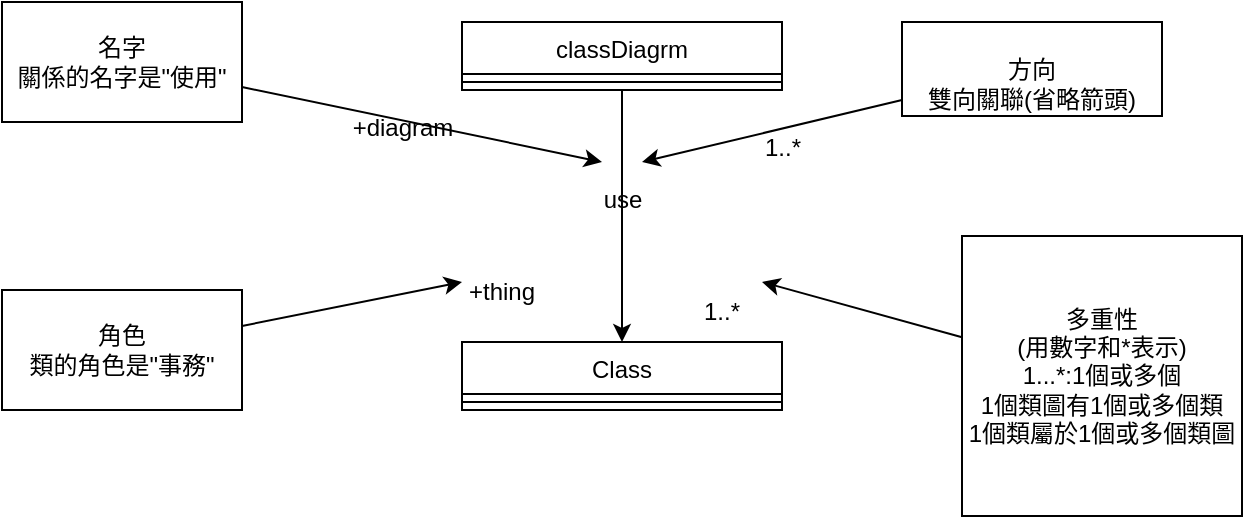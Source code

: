 <mxfile version="22.0.8" type="device">
  <diagram name="第 1 页" id="JnFdMpKdphpYOlLl3OYn">
    <mxGraphModel dx="794" dy="454" grid="1" gridSize="10" guides="1" tooltips="1" connect="1" arrows="1" fold="1" page="1" pageScale="1" pageWidth="827" pageHeight="1169" math="0" shadow="0">
      <root>
        <mxCell id="0" />
        <mxCell id="1" parent="0" />
        <mxCell id="YCnehJ6aSk7mKg9QGopF-14" style="edgeStyle=none;rounded=0;orthogonalLoop=1;jettySize=auto;html=1;" edge="1" parent="1" source="YCnehJ6aSk7mKg9QGopF-11">
          <mxGeometry relative="1" as="geometry">
            <mxPoint x="400" y="240" as="targetPoint" />
          </mxGeometry>
        </mxCell>
        <mxCell id="YCnehJ6aSk7mKg9QGopF-11" value="&lt;span&gt;名字&lt;/span&gt;&lt;br&gt;關係的名字是&quot;使用&quot;" style="rounded=0;whiteSpace=wrap;html=1;fontStyle=0;labelBackgroundColor=none;" vertex="1" parent="1">
          <mxGeometry x="100" y="160" width="120" height="60" as="geometry" />
        </mxCell>
        <mxCell id="YCnehJ6aSk7mKg9QGopF-19" style="edgeStyle=none;rounded=0;orthogonalLoop=1;jettySize=auto;html=1;exitX=0.5;exitY=1;exitDx=0;exitDy=0;entryX=0.5;entryY=0;entryDx=0;entryDy=0;" edge="1" parent="1" source="YCnehJ6aSk7mKg9QGopF-15">
          <mxGeometry relative="1" as="geometry">
            <mxPoint x="410" y="330" as="targetPoint" />
          </mxGeometry>
        </mxCell>
        <mxCell id="YCnehJ6aSk7mKg9QGopF-15" value="&lt;span style=&quot;font-weight: 400;&quot;&gt;classDiagrm&lt;/span&gt;" style="swimlane;fontStyle=1;align=center;verticalAlign=top;childLayout=stackLayout;horizontal=1;startSize=26;horizontalStack=0;resizeParent=1;resizeParentMax=0;resizeLast=0;collapsible=1;marginBottom=0;whiteSpace=wrap;html=1;labelBackgroundColor=none;" vertex="1" parent="1">
          <mxGeometry x="330" y="170" width="160" height="34" as="geometry" />
        </mxCell>
        <mxCell id="YCnehJ6aSk7mKg9QGopF-17" value="" style="line;strokeWidth=1;fillColor=none;align=left;verticalAlign=middle;spacingTop=-1;spacingLeft=3;spacingRight=3;rotatable=0;labelPosition=right;points=[];portConstraint=eastwest;strokeColor=inherit;" vertex="1" parent="YCnehJ6aSk7mKg9QGopF-15">
          <mxGeometry y="26" width="160" height="8" as="geometry" />
        </mxCell>
        <mxCell id="YCnehJ6aSk7mKg9QGopF-20" value="&lt;span style=&quot;font-weight: 400;&quot;&gt;Class&lt;/span&gt;" style="swimlane;fontStyle=1;align=center;verticalAlign=top;childLayout=stackLayout;horizontal=1;startSize=26;horizontalStack=0;resizeParent=1;resizeParentMax=0;resizeLast=0;collapsible=1;marginBottom=0;whiteSpace=wrap;html=1;" vertex="1" parent="1">
          <mxGeometry x="330" y="330" width="160" height="34" as="geometry" />
        </mxCell>
        <mxCell id="YCnehJ6aSk7mKg9QGopF-22" value="" style="line;strokeWidth=1;fillColor=none;align=left;verticalAlign=middle;spacingTop=-1;spacingLeft=3;spacingRight=3;rotatable=0;labelPosition=right;points=[];portConstraint=eastwest;strokeColor=inherit;" vertex="1" parent="YCnehJ6aSk7mKg9QGopF-20">
          <mxGeometry y="26" width="160" height="8" as="geometry" />
        </mxCell>
        <mxCell id="YCnehJ6aSk7mKg9QGopF-24" value="&lt;span style=&quot;font-weight: 400;&quot;&gt;+diagram&lt;/span&gt;" style="text;align=center;fontStyle=1;verticalAlign=middle;spacingLeft=3;spacingRight=3;strokeColor=none;rotatable=0;points=[[0,0.5],[1,0.5]];portConstraint=eastwest;html=1;" vertex="1" parent="1">
          <mxGeometry x="260" y="210" width="80" height="26" as="geometry" />
        </mxCell>
        <mxCell id="YCnehJ6aSk7mKg9QGopF-28" style="edgeStyle=none;rounded=0;orthogonalLoop=1;jettySize=auto;html=1;" edge="1" parent="1" source="YCnehJ6aSk7mKg9QGopF-26">
          <mxGeometry relative="1" as="geometry">
            <mxPoint x="420" y="240" as="targetPoint" />
          </mxGeometry>
        </mxCell>
        <mxCell id="YCnehJ6aSk7mKg9QGopF-26" value="&lt;br&gt;&lt;div style=&quot;&quot;&gt;&lt;span style=&quot;background-color: initial;&quot;&gt;方向&lt;/span&gt;&lt;/div&gt;&lt;div style=&quot;&quot;&gt;雙向關聯(省略箭頭)&lt;/div&gt;" style="rounded=0;whiteSpace=wrap;html=1;verticalAlign=middle;labelPosition=center;verticalLabelPosition=middle;align=center;fontStyle=0;horizontal=1;" vertex="1" parent="1">
          <mxGeometry x="550" y="170" width="130" height="47" as="geometry" />
        </mxCell>
        <mxCell id="YCnehJ6aSk7mKg9QGopF-29" value="&lt;span style=&quot;font-weight: normal;&quot;&gt;1..*&lt;/span&gt;" style="text;align=center;fontStyle=1;verticalAlign=middle;spacingLeft=3;spacingRight=3;strokeColor=none;rotatable=0;points=[[0,0.5],[1,0.5]];portConstraint=eastwest;html=1;" vertex="1" parent="1">
          <mxGeometry x="450" y="220" width="80" height="26" as="geometry" />
        </mxCell>
        <mxCell id="YCnehJ6aSk7mKg9QGopF-30" value="use" style="text;align=center;fontStyle=0;verticalAlign=middle;spacingLeft=3;spacingRight=3;strokeColor=none;rotatable=0;points=[[0,0.5],[1,0.5]];portConstraint=eastwest;html=1;" vertex="1" parent="1">
          <mxGeometry x="370" y="246" width="80" height="26" as="geometry" />
        </mxCell>
        <mxCell id="YCnehJ6aSk7mKg9QGopF-34" style="edgeStyle=none;rounded=0;orthogonalLoop=1;jettySize=auto;html=1;" edge="1" parent="1" source="YCnehJ6aSk7mKg9QGopF-31">
          <mxGeometry relative="1" as="geometry">
            <mxPoint x="330" y="300" as="targetPoint" />
          </mxGeometry>
        </mxCell>
        <mxCell id="YCnehJ6aSk7mKg9QGopF-31" value="角色&lt;br&gt;類的角色是&quot;事務&quot;" style="rounded=0;whiteSpace=wrap;html=1;" vertex="1" parent="1">
          <mxGeometry x="100" y="304" width="120" height="60" as="geometry" />
        </mxCell>
        <mxCell id="YCnehJ6aSk7mKg9QGopF-36" value="+thing" style="text;html=1;strokeColor=none;fillColor=none;align=center;verticalAlign=middle;whiteSpace=wrap;rounded=0;" vertex="1" parent="1">
          <mxGeometry x="320" y="290" width="60" height="30" as="geometry" />
        </mxCell>
        <mxCell id="YCnehJ6aSk7mKg9QGopF-39" style="edgeStyle=none;rounded=0;orthogonalLoop=1;jettySize=auto;html=1;" edge="1" parent="1" source="YCnehJ6aSk7mKg9QGopF-37">
          <mxGeometry relative="1" as="geometry">
            <mxPoint x="480" y="300" as="targetPoint" />
          </mxGeometry>
        </mxCell>
        <mxCell id="YCnehJ6aSk7mKg9QGopF-37" value="多重性&lt;br&gt;(用數字和*表示)&lt;br&gt;1...*:1個或多個&lt;br&gt;1個類圖有1個或多個類&lt;br&gt;1個類屬於1個或多個類圖" style="whiteSpace=wrap;html=1;aspect=fixed;align=center;" vertex="1" parent="1">
          <mxGeometry x="580" y="277" width="140" height="140" as="geometry" />
        </mxCell>
        <mxCell id="YCnehJ6aSk7mKg9QGopF-40" value="1..*" style="text;html=1;strokeColor=none;fillColor=none;align=center;verticalAlign=middle;whiteSpace=wrap;rounded=0;" vertex="1" parent="1">
          <mxGeometry x="430" y="300" width="60" height="30" as="geometry" />
        </mxCell>
      </root>
    </mxGraphModel>
  </diagram>
</mxfile>
